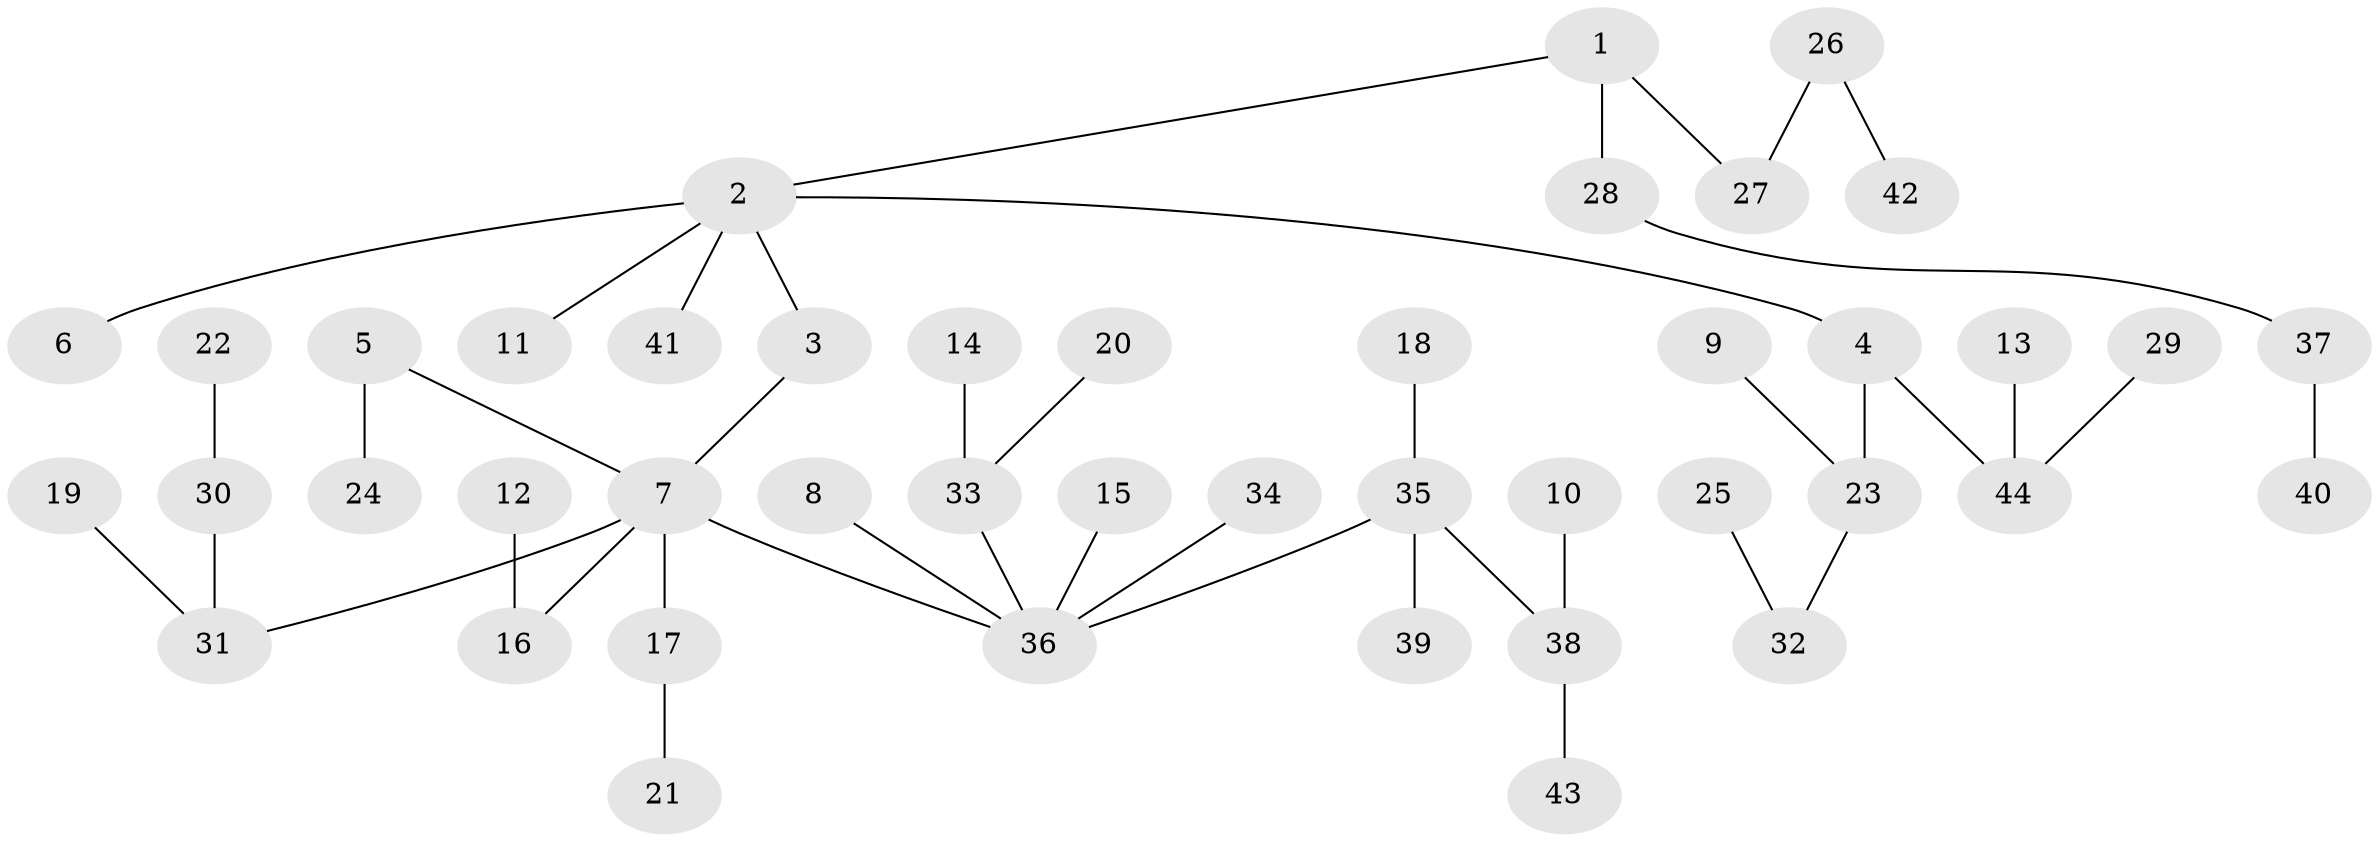 // original degree distribution, {4: 0.08045977011494253, 3: 0.16091954022988506, 2: 0.1724137931034483, 5: 0.04597701149425287, 6: 0.011494252873563218, 1: 0.5287356321839081}
// Generated by graph-tools (version 1.1) at 2025/50/03/09/25 03:50:23]
// undirected, 44 vertices, 43 edges
graph export_dot {
graph [start="1"]
  node [color=gray90,style=filled];
  1;
  2;
  3;
  4;
  5;
  6;
  7;
  8;
  9;
  10;
  11;
  12;
  13;
  14;
  15;
  16;
  17;
  18;
  19;
  20;
  21;
  22;
  23;
  24;
  25;
  26;
  27;
  28;
  29;
  30;
  31;
  32;
  33;
  34;
  35;
  36;
  37;
  38;
  39;
  40;
  41;
  42;
  43;
  44;
  1 -- 2 [weight=1.0];
  1 -- 27 [weight=1.0];
  1 -- 28 [weight=1.0];
  2 -- 3 [weight=1.0];
  2 -- 4 [weight=1.0];
  2 -- 6 [weight=1.0];
  2 -- 11 [weight=1.0];
  2 -- 41 [weight=1.0];
  3 -- 7 [weight=1.0];
  4 -- 23 [weight=1.0];
  4 -- 44 [weight=1.0];
  5 -- 7 [weight=1.0];
  5 -- 24 [weight=1.0];
  7 -- 16 [weight=1.0];
  7 -- 17 [weight=1.0];
  7 -- 31 [weight=1.0];
  7 -- 36 [weight=1.0];
  8 -- 36 [weight=1.0];
  9 -- 23 [weight=1.0];
  10 -- 38 [weight=1.0];
  12 -- 16 [weight=1.0];
  13 -- 44 [weight=1.0];
  14 -- 33 [weight=1.0];
  15 -- 36 [weight=1.0];
  17 -- 21 [weight=1.0];
  18 -- 35 [weight=1.0];
  19 -- 31 [weight=1.0];
  20 -- 33 [weight=1.0];
  22 -- 30 [weight=1.0];
  23 -- 32 [weight=1.0];
  25 -- 32 [weight=1.0];
  26 -- 27 [weight=1.0];
  26 -- 42 [weight=1.0];
  28 -- 37 [weight=1.0];
  29 -- 44 [weight=1.0];
  30 -- 31 [weight=1.0];
  33 -- 36 [weight=1.0];
  34 -- 36 [weight=1.0];
  35 -- 36 [weight=1.0];
  35 -- 38 [weight=1.0];
  35 -- 39 [weight=1.0];
  37 -- 40 [weight=1.0];
  38 -- 43 [weight=1.0];
}
